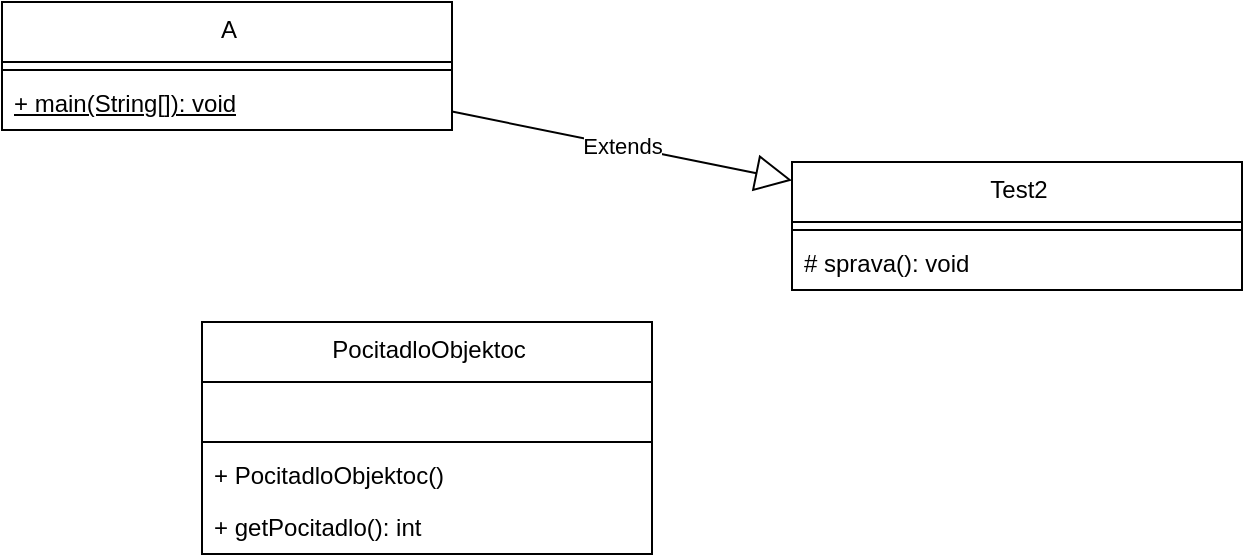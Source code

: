 <mxfile>
    <diagram id="71NWw5fvLqGq71pgF_5r" name="Page-1">
        <mxGraphModel dx="726" dy="563" grid="1" gridSize="10" guides="1" tooltips="1" connect="1" arrows="1" fold="1" page="1" pageScale="1" pageWidth="850" pageHeight="1100" math="0" shadow="0">
            <root>
                <mxCell id="0"/>
                <mxCell id="1" parent="0"/>
                <mxCell id="2" value="A" style="swimlane;fontStyle=0;align=center;verticalAlign=top;childLayout=stackLayout;horizontal=1;startSize=30;horizontalStack=0;resizeParent=1;resizeParentMax=0;resizeLast=0;collapsible=0;marginBottom=0;html=1;" parent="1" vertex="1">
                    <mxGeometry x="30" y="20" width="225" height="64" as="geometry"/>
                </mxCell>
                <mxCell id="3" style="line;strokeWidth=1;fillColor=none;align=left;verticalAlign=middle;spacingTop=-1;spacingLeft=3;spacingRight=3;rotatable=0;labelPosition=right;points=[];portConstraint=eastwest;" parent="2" vertex="1">
                    <mxGeometry y="30" width="225" height="8" as="geometry"/>
                </mxCell>
                <mxCell id="4" value="+ main(String[]): void" style="text;html=1;strokeColor=none;fillColor=none;align=left;verticalAlign=middle;spacingLeft=4;spacingRight=4;overflow=hidden;rotatable=0;points=[[0,0.5],[1,0.5]];portConstraint=eastwest;fontStyle=4;" parent="2" vertex="1">
                    <mxGeometry y="38" width="225" height="26" as="geometry"/>
                </mxCell>
                <mxCell id="5" value="PocitadloObjektoc" style="swimlane;fontStyle=0;align=center;verticalAlign=top;childLayout=stackLayout;horizontal=1;startSize=30;horizontalStack=0;resizeParent=1;resizeParentMax=0;resizeLast=0;collapsible=0;marginBottom=0;html=1;" parent="1" vertex="1">
                    <mxGeometry x="130" y="180" width="225" height="116" as="geometry"/>
                </mxCell>
                <mxCell id="6" value="" style="text;html=1;strokeColor=none;fillColor=none;align=left;verticalAlign=middle;spacingLeft=4;spacingRight=4;overflow=hidden;rotatable=0;points=[[0,0.5],[1,0.5]];portConstraint=eastwest;fontStyle=4;" parent="5" vertex="1">
                    <mxGeometry y="30" width="225" height="26" as="geometry"/>
                </mxCell>
                <mxCell id="7" style="line;strokeWidth=1;fillColor=none;align=left;verticalAlign=middle;spacingTop=-1;spacingLeft=3;spacingRight=3;rotatable=0;labelPosition=right;points=[];portConstraint=eastwest;" parent="5" vertex="1">
                    <mxGeometry y="56" width="225" height="8" as="geometry"/>
                </mxCell>
                <mxCell id="8" value="+ PocitadloObjektoc()" style="text;html=1;strokeColor=none;fillColor=none;align=left;verticalAlign=middle;spacingLeft=4;spacingRight=4;overflow=hidden;rotatable=0;points=[[0,0.5],[1,0.5]];portConstraint=eastwest;" parent="5" vertex="1">
                    <mxGeometry y="64" width="225" height="26" as="geometry"/>
                </mxCell>
                <mxCell id="9" value="+ getPocitadlo(): int" style="text;html=1;strokeColor=none;fillColor=none;align=left;verticalAlign=middle;spacingLeft=4;spacingRight=4;overflow=hidden;rotatable=0;points=[[0,0.5],[1,0.5]];portConstraint=eastwest;" parent="5" vertex="1">
                    <mxGeometry y="90" width="225" height="26" as="geometry"/>
                </mxCell>
                <mxCell id="10" value="Test2" style="swimlane;fontStyle=0;align=center;verticalAlign=top;childLayout=stackLayout;horizontal=1;startSize=30;horizontalStack=0;resizeParent=1;resizeParentMax=0;resizeLast=0;collapsible=0;marginBottom=0;html=1;" parent="1" vertex="1">
                    <mxGeometry x="425" y="100" width="225" height="64" as="geometry"/>
                </mxCell>
                <mxCell id="11" style="line;strokeWidth=1;fillColor=none;align=left;verticalAlign=middle;spacingTop=-1;spacingLeft=3;spacingRight=3;rotatable=0;labelPosition=right;points=[];portConstraint=eastwest;" parent="10" vertex="1">
                    <mxGeometry y="30" width="225" height="8" as="geometry"/>
                </mxCell>
                <mxCell id="12" value="# sprava(): void" style="text;html=1;strokeColor=none;fillColor=none;align=left;verticalAlign=middle;spacingLeft=4;spacingRight=4;overflow=hidden;rotatable=0;points=[[0,0.5],[1,0.5]];portConstraint=eastwest;" parent="10" vertex="1">
                    <mxGeometry y="38" width="225" height="26" as="geometry"/>
                </mxCell>
                <mxCell id="13" value="Extends" style="endArrow=block;endSize=16;endFill=0;html=1" parent="1" source="2" target="10" edge="1">
                    <mxGeometry width="160" relative="1" as="geometry"/>
                </mxCell>
            </root>
        </mxGraphModel>
    </diagram>
</mxfile>